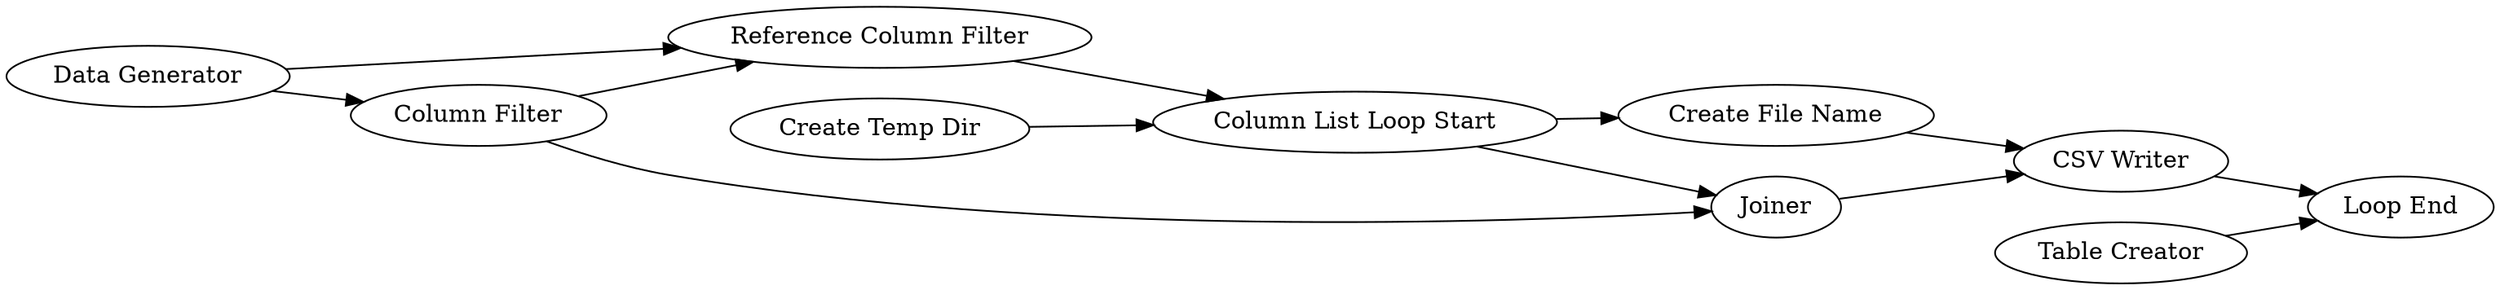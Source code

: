 digraph {
	1 [label="Data Generator"]
	3 [label="Loop End"]
	4 [label="Table Creator"]
	5 [label="CSV Writer"]
	7 [label="Create Temp Dir"]
	8 [label="Column Filter"]
	9 [label="Reference Column Filter"]
	10 [label=Joiner]
	11 [label="Column List Loop Start"]
	12 [label="Create File Name"]
	1 -> 9
	1 -> 8
	4 -> 3
	5 -> 3
	7 -> 11
	8 -> 9
	8 -> 10
	9 -> 11
	10 -> 5
	11 -> 10
	11 -> 12
	12 -> 5
	rankdir=LR
}
